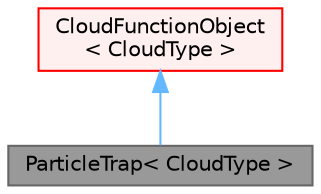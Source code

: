 digraph "ParticleTrap&lt; CloudType &gt;"
{
 // LATEX_PDF_SIZE
  bgcolor="transparent";
  edge [fontname=Helvetica,fontsize=10,labelfontname=Helvetica,labelfontsize=10];
  node [fontname=Helvetica,fontsize=10,shape=box,height=0.2,width=0.4];
  Node1 [id="Node000001",label="ParticleTrap\< CloudType \>",height=0.2,width=0.4,color="gray40", fillcolor="grey60", style="filled", fontcolor="black",tooltip="Traps particles within a given phase fraction for multi-phase cases."];
  Node2 -> Node1 [id="edge1_Node000001_Node000002",dir="back",color="steelblue1",style="solid",tooltip=" "];
  Node2 [id="Node000002",label="CloudFunctionObject\l\< CloudType \>",height=0.2,width=0.4,color="red", fillcolor="#FFF0F0", style="filled",URL="$classFoam_1_1CloudFunctionObject.html",tooltip="Templated cloud function object base class."];
}
